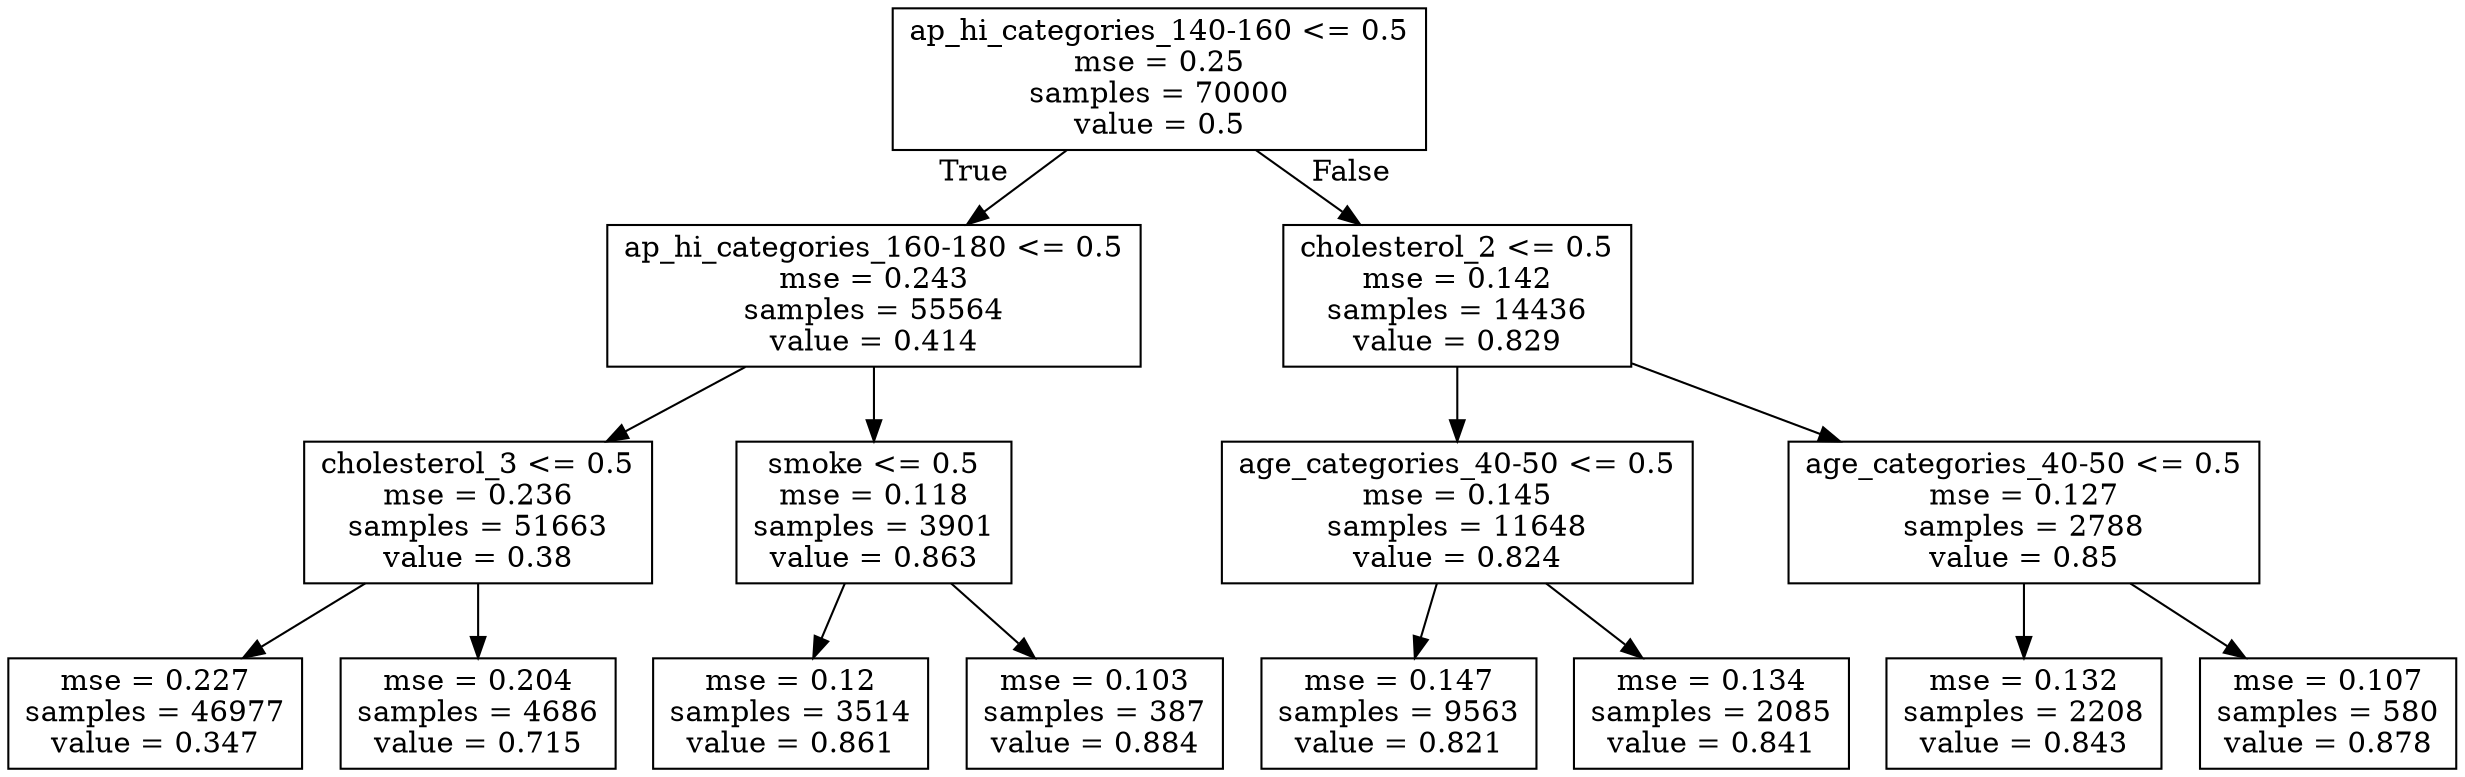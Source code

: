 digraph Tree {
node [shape=box] ;
0 [label="ap_hi_categories_140-160 <= 0.5\nmse = 0.25\nsamples = 70000\nvalue = 0.5"] ;
1 [label="ap_hi_categories_160-180 <= 0.5\nmse = 0.243\nsamples = 55564\nvalue = 0.414"] ;
0 -> 1 [labeldistance=2.5, labelangle=45, headlabel="True"] ;
2 [label="cholesterol_3 <= 0.5\nmse = 0.236\nsamples = 51663\nvalue = 0.38"] ;
1 -> 2 ;
3 [label="mse = 0.227\nsamples = 46977\nvalue = 0.347"] ;
2 -> 3 ;
4 [label="mse = 0.204\nsamples = 4686\nvalue = 0.715"] ;
2 -> 4 ;
5 [label="smoke <= 0.5\nmse = 0.118\nsamples = 3901\nvalue = 0.863"] ;
1 -> 5 ;
6 [label="mse = 0.12\nsamples = 3514\nvalue = 0.861"] ;
5 -> 6 ;
7 [label="mse = 0.103\nsamples = 387\nvalue = 0.884"] ;
5 -> 7 ;
8 [label="cholesterol_2 <= 0.5\nmse = 0.142\nsamples = 14436\nvalue = 0.829"] ;
0 -> 8 [labeldistance=2.5, labelangle=-45, headlabel="False"] ;
9 [label="age_categories_40-50 <= 0.5\nmse = 0.145\nsamples = 11648\nvalue = 0.824"] ;
8 -> 9 ;
10 [label="mse = 0.147\nsamples = 9563\nvalue = 0.821"] ;
9 -> 10 ;
11 [label="mse = 0.134\nsamples = 2085\nvalue = 0.841"] ;
9 -> 11 ;
12 [label="age_categories_40-50 <= 0.5\nmse = 0.127\nsamples = 2788\nvalue = 0.85"] ;
8 -> 12 ;
13 [label="mse = 0.132\nsamples = 2208\nvalue = 0.843"] ;
12 -> 13 ;
14 [label="mse = 0.107\nsamples = 580\nvalue = 0.878"] ;
12 -> 14 ;
}